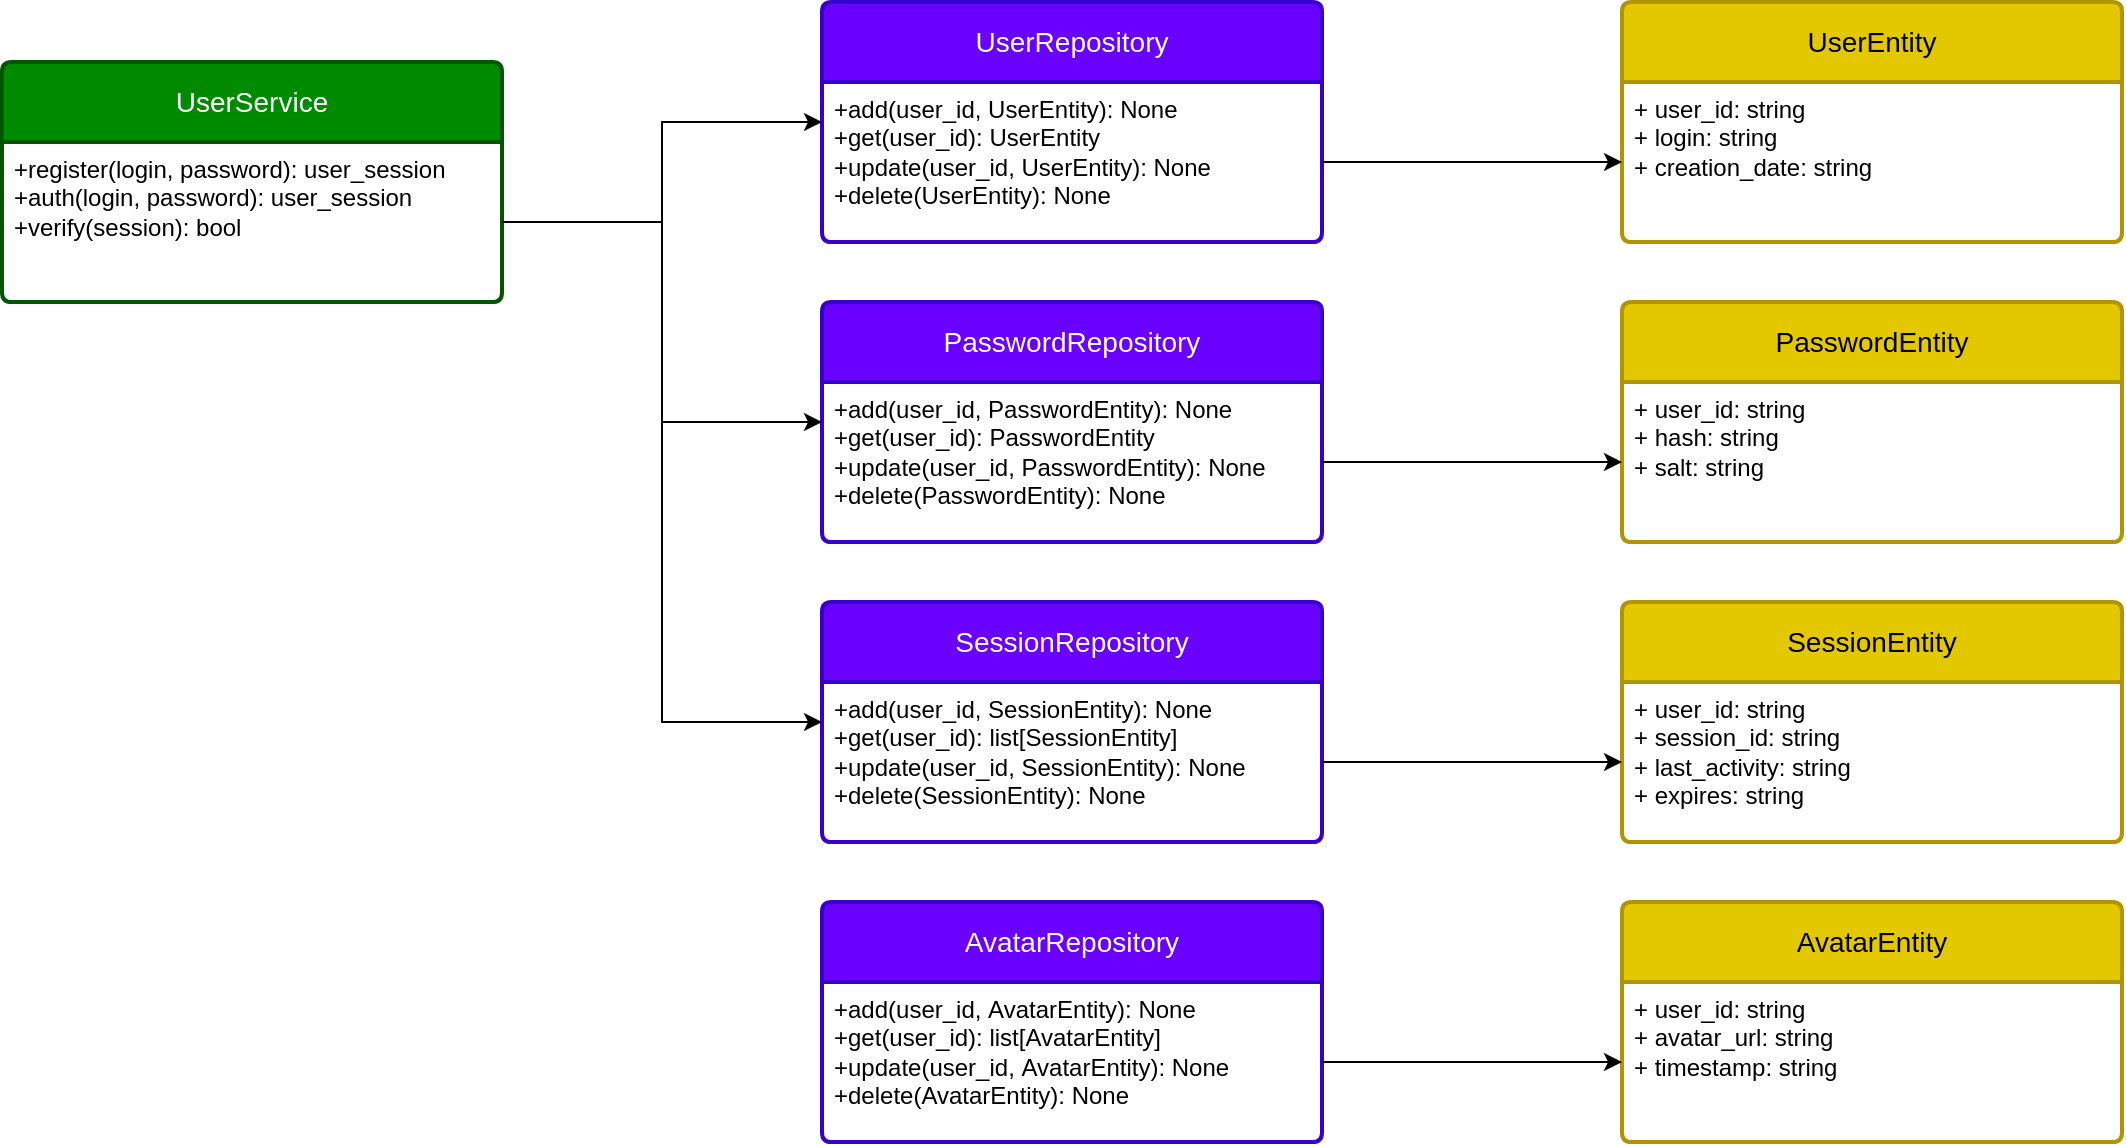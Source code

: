 <mxfile version="22.1.15" type="device">
  <diagram name="Страница — 1" id="DLCPIbchhOFvyW4WexeE">
    <mxGraphModel dx="894" dy="1034" grid="1" gridSize="10" guides="1" tooltips="1" connect="1" arrows="1" fold="1" page="1" pageScale="1" pageWidth="827" pageHeight="1169" math="0" shadow="0">
      <root>
        <mxCell id="0" />
        <mxCell id="1" parent="0" />
        <mxCell id="XdF8I33yM67CE7r5PVnw-1" value="UserService" style="swimlane;childLayout=stackLayout;horizontal=1;startSize=40;horizontalStack=0;rounded=1;fontSize=14;fontStyle=0;strokeWidth=2;resizeParent=0;resizeLast=1;shadow=0;dashed=0;align=center;arcSize=4;whiteSpace=wrap;html=1;fillColor=#008a00;fontColor=#ffffff;strokeColor=#005700;" parent="1" vertex="1">
          <mxGeometry x="30" y="150" width="250" height="120" as="geometry" />
        </mxCell>
        <mxCell id="XdF8I33yM67CE7r5PVnw-2" value="+register(login, password): user_session&lt;br&gt;+auth(login, password): user_session&lt;br&gt;+verify(session): bool" style="align=left;strokeColor=none;fillColor=none;spacingLeft=4;fontSize=12;verticalAlign=top;resizable=0;rotatable=0;part=1;html=1;" parent="XdF8I33yM67CE7r5PVnw-1" vertex="1">
          <mxGeometry y="40" width="250" height="80" as="geometry" />
        </mxCell>
        <mxCell id="XdF8I33yM67CE7r5PVnw-3" value="UserRepository" style="swimlane;childLayout=stackLayout;horizontal=1;startSize=40;horizontalStack=0;rounded=1;fontSize=14;fontStyle=0;strokeWidth=2;resizeParent=0;resizeLast=1;shadow=0;dashed=0;align=center;arcSize=4;whiteSpace=wrap;html=1;fillColor=#6a00ff;fontColor=#ffffff;strokeColor=#3700CC;" parent="1" vertex="1">
          <mxGeometry x="440" y="120" width="250" height="120" as="geometry" />
        </mxCell>
        <mxCell id="XdF8I33yM67CE7r5PVnw-4" value="+add(user_id, UserEntity): None&lt;br&gt;+get(user_id): UserEntity&lt;br&gt;+update(user_id, UserEntity): None&lt;br&gt;+delete(UserEntity): None&lt;br&gt;" style="align=left;strokeColor=none;fillColor=none;spacingLeft=4;fontSize=12;verticalAlign=top;resizable=0;rotatable=0;part=1;html=1;" parent="XdF8I33yM67CE7r5PVnw-3" vertex="1">
          <mxGeometry y="40" width="250" height="80" as="geometry" />
        </mxCell>
        <mxCell id="XdF8I33yM67CE7r5PVnw-5" value="PasswordRepository" style="swimlane;childLayout=stackLayout;horizontal=1;startSize=40;horizontalStack=0;rounded=1;fontSize=14;fontStyle=0;strokeWidth=2;resizeParent=0;resizeLast=1;shadow=0;dashed=0;align=center;arcSize=4;whiteSpace=wrap;html=1;fillColor=#6a00ff;fontColor=#ffffff;strokeColor=#3700CC;" parent="1" vertex="1">
          <mxGeometry x="440" y="270" width="250" height="120" as="geometry" />
        </mxCell>
        <mxCell id="XdF8I33yM67CE7r5PVnw-6" value="+add(user_id, PasswordEntity): None&lt;br&gt;+get(user_id): PasswordEntity&lt;br&gt;+update(user_id, PasswordEntity): None&lt;br&gt;+delete(PasswordEntity): None" style="align=left;strokeColor=none;fillColor=none;spacingLeft=4;fontSize=12;verticalAlign=top;resizable=0;rotatable=0;part=1;html=1;" parent="XdF8I33yM67CE7r5PVnw-5" vertex="1">
          <mxGeometry y="40" width="250" height="80" as="geometry" />
        </mxCell>
        <mxCell id="XdF8I33yM67CE7r5PVnw-7" value="SessionRepository" style="swimlane;childLayout=stackLayout;horizontal=1;startSize=40;horizontalStack=0;rounded=1;fontSize=14;fontStyle=0;strokeWidth=2;resizeParent=0;resizeLast=1;shadow=0;dashed=0;align=center;arcSize=4;whiteSpace=wrap;html=1;fillColor=#6a00ff;fontColor=#ffffff;strokeColor=#3700CC;" parent="1" vertex="1">
          <mxGeometry x="440" y="420" width="250" height="120" as="geometry" />
        </mxCell>
        <mxCell id="XdF8I33yM67CE7r5PVnw-8" value="+add(user_id,&amp;nbsp;SessionEntity): None&lt;br&gt;+get(user_id): list[SessionEntity]&lt;br&gt;+update(user_id, SessionEntity): None&lt;br&gt;+delete(SessionEntity): None" style="align=left;strokeColor=none;fillColor=none;spacingLeft=4;fontSize=12;verticalAlign=top;resizable=0;rotatable=0;part=1;html=1;" parent="XdF8I33yM67CE7r5PVnw-7" vertex="1">
          <mxGeometry y="40" width="250" height="80" as="geometry" />
        </mxCell>
        <mxCell id="PbeC3k4ZuhGFH6CdLOCR-1" value="UserEntity" style="swimlane;childLayout=stackLayout;horizontal=1;startSize=40;horizontalStack=0;rounded=1;fontSize=14;fontStyle=0;strokeWidth=2;resizeParent=0;resizeLast=1;shadow=0;dashed=0;align=center;arcSize=4;whiteSpace=wrap;html=1;fillColor=#e3c800;fontColor=#000000;strokeColor=#B09500;" vertex="1" parent="1">
          <mxGeometry x="840" y="120" width="250" height="120" as="geometry" />
        </mxCell>
        <mxCell id="PbeC3k4ZuhGFH6CdLOCR-2" value="+ user_id: string&lt;br&gt;+ login: string&lt;br&gt;+ creation_date: string" style="align=left;strokeColor=none;fillColor=none;spacingLeft=4;fontSize=12;verticalAlign=top;resizable=0;rotatable=0;part=1;html=1;" vertex="1" parent="PbeC3k4ZuhGFH6CdLOCR-1">
          <mxGeometry y="40" width="250" height="80" as="geometry" />
        </mxCell>
        <mxCell id="PbeC3k4ZuhGFH6CdLOCR-3" value="PasswordEntity" style="swimlane;childLayout=stackLayout;horizontal=1;startSize=40;horizontalStack=0;rounded=1;fontSize=14;fontStyle=0;strokeWidth=2;resizeParent=0;resizeLast=1;shadow=0;dashed=0;align=center;arcSize=4;whiteSpace=wrap;html=1;fillColor=#e3c800;fontColor=#000000;strokeColor=#B09500;" vertex="1" parent="1">
          <mxGeometry x="840" y="270" width="250" height="120" as="geometry" />
        </mxCell>
        <mxCell id="PbeC3k4ZuhGFH6CdLOCR-4" value="+ user_id: string&lt;br&gt;+ hash: string&lt;br&gt;+ salt: string" style="align=left;strokeColor=none;fillColor=none;spacingLeft=4;fontSize=12;verticalAlign=top;resizable=0;rotatable=0;part=1;html=1;" vertex="1" parent="PbeC3k4ZuhGFH6CdLOCR-3">
          <mxGeometry y="40" width="250" height="80" as="geometry" />
        </mxCell>
        <mxCell id="PbeC3k4ZuhGFH6CdLOCR-5" style="edgeStyle=orthogonalEdgeStyle;rounded=0;orthogonalLoop=1;jettySize=auto;html=1;" edge="1" parent="1" source="XdF8I33yM67CE7r5PVnw-6" target="PbeC3k4ZuhGFH6CdLOCR-4">
          <mxGeometry relative="1" as="geometry" />
        </mxCell>
        <mxCell id="PbeC3k4ZuhGFH6CdLOCR-6" style="edgeStyle=orthogonalEdgeStyle;rounded=0;orthogonalLoop=1;jettySize=auto;html=1;" edge="1" parent="1" source="XdF8I33yM67CE7r5PVnw-4" target="PbeC3k4ZuhGFH6CdLOCR-2">
          <mxGeometry relative="1" as="geometry" />
        </mxCell>
        <mxCell id="PbeC3k4ZuhGFH6CdLOCR-7" value="AvatarRepository" style="swimlane;childLayout=stackLayout;horizontal=1;startSize=40;horizontalStack=0;rounded=1;fontSize=14;fontStyle=0;strokeWidth=2;resizeParent=0;resizeLast=1;shadow=0;dashed=0;align=center;arcSize=4;whiteSpace=wrap;html=1;fillColor=#6a00ff;fontColor=#ffffff;strokeColor=#3700CC;" vertex="1" parent="1">
          <mxGeometry x="440" y="570" width="250" height="120" as="geometry" />
        </mxCell>
        <mxCell id="PbeC3k4ZuhGFH6CdLOCR-8" value="+add(user_id,&amp;nbsp;AvatarEntity): None&lt;br&gt;+get(user_id): list[AvatarEntity]&lt;br&gt;+update(user_id,&amp;nbsp;AvatarEntity): None&lt;br&gt;+delete(AvatarEntity): None" style="align=left;strokeColor=none;fillColor=none;spacingLeft=4;fontSize=12;verticalAlign=top;resizable=0;rotatable=0;part=1;html=1;" vertex="1" parent="PbeC3k4ZuhGFH6CdLOCR-7">
          <mxGeometry y="40" width="250" height="80" as="geometry" />
        </mxCell>
        <mxCell id="PbeC3k4ZuhGFH6CdLOCR-9" value="AvatarEntity" style="swimlane;childLayout=stackLayout;horizontal=1;startSize=40;horizontalStack=0;rounded=1;fontSize=14;fontStyle=0;strokeWidth=2;resizeParent=0;resizeLast=1;shadow=0;dashed=0;align=center;arcSize=4;whiteSpace=wrap;html=1;fillColor=#e3c800;fontColor=#000000;strokeColor=#B09500;" vertex="1" parent="1">
          <mxGeometry x="840" y="570" width="250" height="120" as="geometry" />
        </mxCell>
        <mxCell id="PbeC3k4ZuhGFH6CdLOCR-10" value="+ user_id: string&lt;br&gt;+ avatar_url: string&lt;br&gt;+ timestamp: string" style="align=left;strokeColor=none;fillColor=none;spacingLeft=4;fontSize=12;verticalAlign=top;resizable=0;rotatable=0;part=1;html=1;" vertex="1" parent="PbeC3k4ZuhGFH6CdLOCR-9">
          <mxGeometry y="40" width="250" height="80" as="geometry" />
        </mxCell>
        <mxCell id="PbeC3k4ZuhGFH6CdLOCR-11" value="SessionEntity" style="swimlane;childLayout=stackLayout;horizontal=1;startSize=40;horizontalStack=0;rounded=1;fontSize=14;fontStyle=0;strokeWidth=2;resizeParent=0;resizeLast=1;shadow=0;dashed=0;align=center;arcSize=4;whiteSpace=wrap;html=1;fillColor=#e3c800;fontColor=#000000;strokeColor=#B09500;" vertex="1" parent="1">
          <mxGeometry x="840" y="420" width="250" height="120" as="geometry" />
        </mxCell>
        <mxCell id="PbeC3k4ZuhGFH6CdLOCR-12" value="+ user_id: string&lt;br&gt;+ session_id: string&lt;br&gt;+ last_activity: string&lt;br&gt;+ expires: string" style="align=left;strokeColor=none;fillColor=none;spacingLeft=4;fontSize=12;verticalAlign=top;resizable=0;rotatable=0;part=1;html=1;" vertex="1" parent="PbeC3k4ZuhGFH6CdLOCR-11">
          <mxGeometry y="40" width="250" height="80" as="geometry" />
        </mxCell>
        <mxCell id="PbeC3k4ZuhGFH6CdLOCR-14" style="edgeStyle=orthogonalEdgeStyle;rounded=0;orthogonalLoop=1;jettySize=auto;html=1;" edge="1" parent="1" source="XdF8I33yM67CE7r5PVnw-8" target="PbeC3k4ZuhGFH6CdLOCR-12">
          <mxGeometry relative="1" as="geometry" />
        </mxCell>
        <mxCell id="PbeC3k4ZuhGFH6CdLOCR-15" style="edgeStyle=orthogonalEdgeStyle;rounded=0;orthogonalLoop=1;jettySize=auto;html=1;" edge="1" parent="1" source="PbeC3k4ZuhGFH6CdLOCR-8" target="PbeC3k4ZuhGFH6CdLOCR-10">
          <mxGeometry relative="1" as="geometry" />
        </mxCell>
        <mxCell id="PbeC3k4ZuhGFH6CdLOCR-16" style="edgeStyle=orthogonalEdgeStyle;rounded=0;orthogonalLoop=1;jettySize=auto;html=1;" edge="1" parent="1" source="XdF8I33yM67CE7r5PVnw-2" target="XdF8I33yM67CE7r5PVnw-3">
          <mxGeometry relative="1" as="geometry" />
        </mxCell>
        <mxCell id="PbeC3k4ZuhGFH6CdLOCR-17" style="edgeStyle=orthogonalEdgeStyle;rounded=0;orthogonalLoop=1;jettySize=auto;html=1;exitX=1;exitY=0.5;exitDx=0;exitDy=0;" edge="1" parent="1" source="XdF8I33yM67CE7r5PVnw-2" target="XdF8I33yM67CE7r5PVnw-5">
          <mxGeometry relative="1" as="geometry" />
        </mxCell>
        <mxCell id="PbeC3k4ZuhGFH6CdLOCR-18" style="edgeStyle=orthogonalEdgeStyle;rounded=0;orthogonalLoop=1;jettySize=auto;html=1;exitX=1;exitY=0.5;exitDx=0;exitDy=0;" edge="1" parent="1" source="XdF8I33yM67CE7r5PVnw-2" target="XdF8I33yM67CE7r5PVnw-7">
          <mxGeometry relative="1" as="geometry">
            <Array as="points">
              <mxPoint x="360" y="230" />
              <mxPoint x="360" y="480" />
            </Array>
          </mxGeometry>
        </mxCell>
      </root>
    </mxGraphModel>
  </diagram>
</mxfile>
